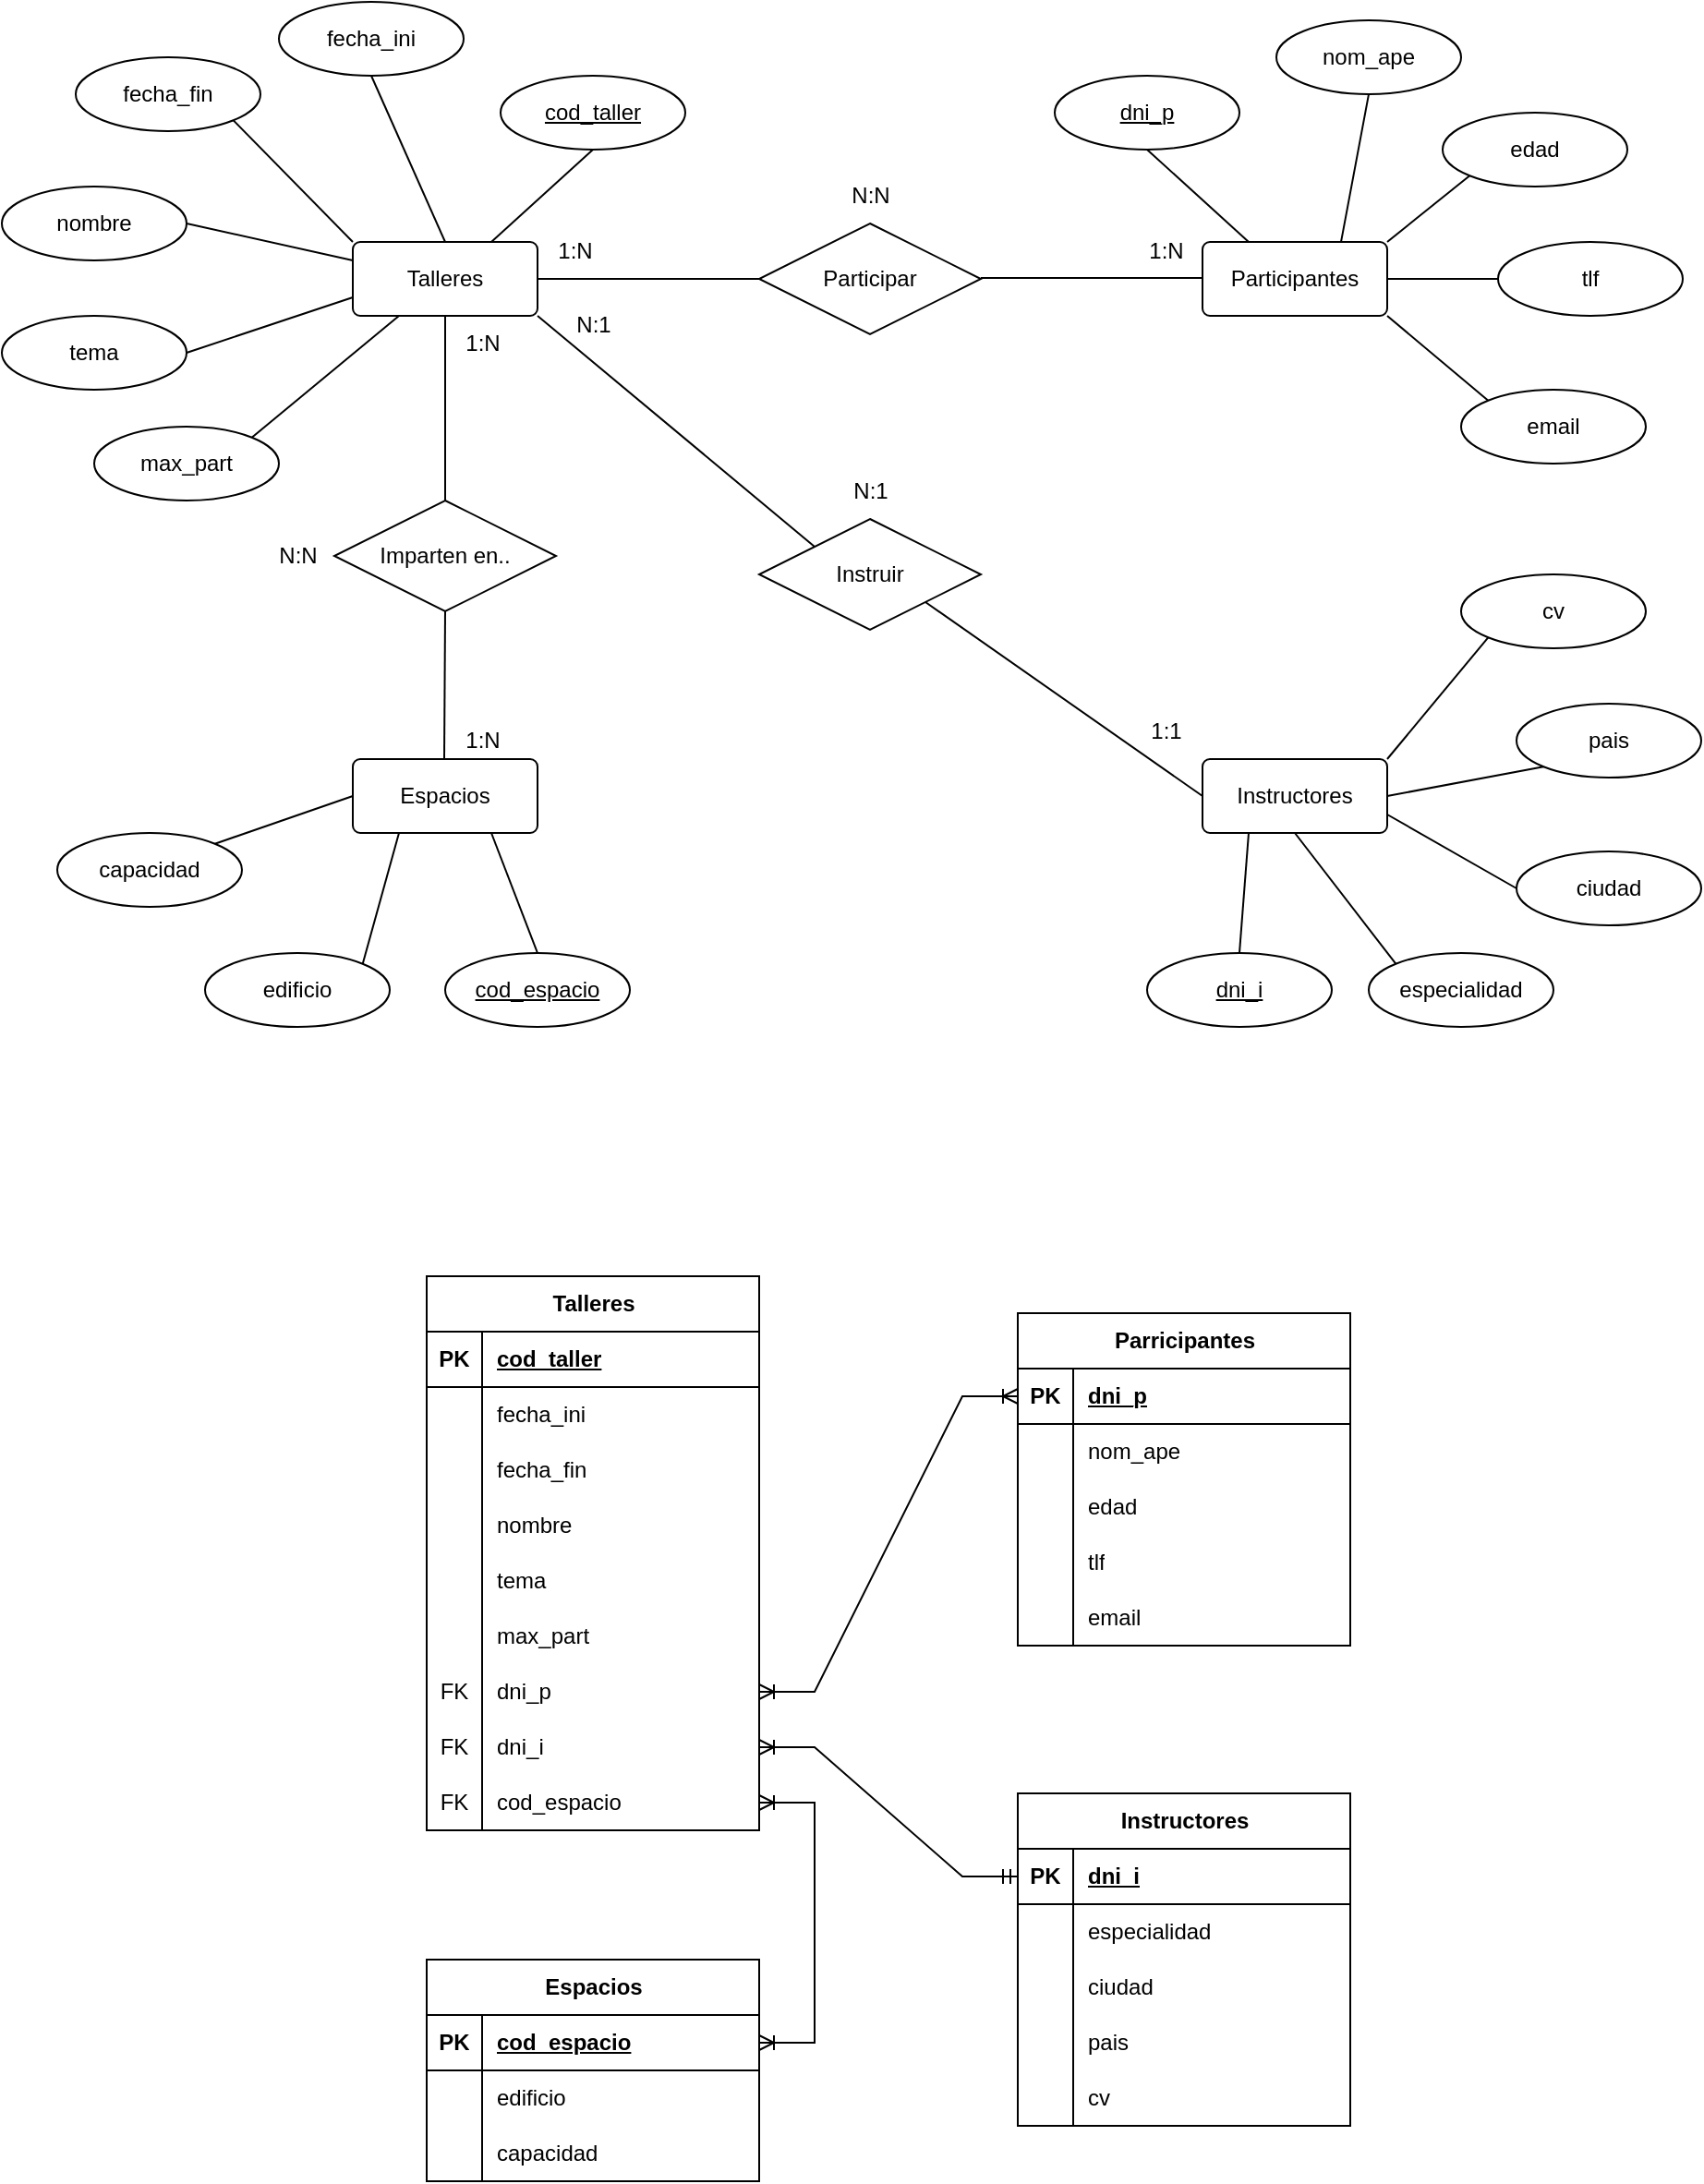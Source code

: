 <mxfile version="24.0.7" type="github">
  <diagram name="Página-1" id="fMd19Do2FWx-BMi6_N6Y">
    <mxGraphModel dx="2007" dy="745" grid="1" gridSize="10" guides="1" tooltips="1" connect="1" arrows="1" fold="1" page="1" pageScale="1" pageWidth="827" pageHeight="1169" math="0" shadow="0">
      <root>
        <mxCell id="0" />
        <mxCell id="1" parent="0" />
        <mxCell id="sIWbyuyJRMNvYDNGpS1E-1" value="Talleres" style="rounded=1;arcSize=10;whiteSpace=wrap;html=1;align=center;" vertex="1" parent="1">
          <mxGeometry x="120" y="160" width="100" height="40" as="geometry" />
        </mxCell>
        <mxCell id="sIWbyuyJRMNvYDNGpS1E-2" value="Participantes" style="rounded=1;arcSize=10;whiteSpace=wrap;html=1;align=center;" vertex="1" parent="1">
          <mxGeometry x="580" y="160" width="100" height="40" as="geometry" />
        </mxCell>
        <mxCell id="sIWbyuyJRMNvYDNGpS1E-3" value="Espacios" style="rounded=1;arcSize=10;whiteSpace=wrap;html=1;align=center;" vertex="1" parent="1">
          <mxGeometry x="120" y="440" width="100" height="40" as="geometry" />
        </mxCell>
        <mxCell id="sIWbyuyJRMNvYDNGpS1E-4" value="Instructores" style="rounded=1;arcSize=10;whiteSpace=wrap;html=1;align=center;" vertex="1" parent="1">
          <mxGeometry x="580" y="440" width="100" height="40" as="geometry" />
        </mxCell>
        <mxCell id="sIWbyuyJRMNvYDNGpS1E-5" value="Participar" style="shape=rhombus;perimeter=rhombusPerimeter;whiteSpace=wrap;html=1;align=center;" vertex="1" parent="1">
          <mxGeometry x="340" y="150" width="120" height="60" as="geometry" />
        </mxCell>
        <mxCell id="sIWbyuyJRMNvYDNGpS1E-6" value="cod_taller" style="ellipse;whiteSpace=wrap;html=1;align=center;fontStyle=4;" vertex="1" parent="1">
          <mxGeometry x="200" y="70" width="100" height="40" as="geometry" />
        </mxCell>
        <mxCell id="sIWbyuyJRMNvYDNGpS1E-7" value="fecha_ini" style="ellipse;whiteSpace=wrap;html=1;align=center;" vertex="1" parent="1">
          <mxGeometry x="80" y="30" width="100" height="40" as="geometry" />
        </mxCell>
        <mxCell id="sIWbyuyJRMNvYDNGpS1E-8" value="fecha_fin" style="ellipse;whiteSpace=wrap;html=1;align=center;" vertex="1" parent="1">
          <mxGeometry x="-30" y="60" width="100" height="40" as="geometry" />
        </mxCell>
        <mxCell id="sIWbyuyJRMNvYDNGpS1E-9" value="nombre" style="ellipse;whiteSpace=wrap;html=1;align=center;" vertex="1" parent="1">
          <mxGeometry x="-70" y="130" width="100" height="40" as="geometry" />
        </mxCell>
        <mxCell id="sIWbyuyJRMNvYDNGpS1E-10" value="tema" style="ellipse;whiteSpace=wrap;html=1;align=center;" vertex="1" parent="1">
          <mxGeometry x="-70" y="200" width="100" height="40" as="geometry" />
        </mxCell>
        <mxCell id="sIWbyuyJRMNvYDNGpS1E-11" value="max_part" style="ellipse;whiteSpace=wrap;html=1;align=center;" vertex="1" parent="1">
          <mxGeometry x="-20" y="260" width="100" height="40" as="geometry" />
        </mxCell>
        <mxCell id="sIWbyuyJRMNvYDNGpS1E-13" value="" style="endArrow=none;html=1;rounded=0;exitX=0.75;exitY=0;exitDx=0;exitDy=0;entryX=0.5;entryY=1;entryDx=0;entryDy=0;" edge="1" parent="1" source="sIWbyuyJRMNvYDNGpS1E-1" target="sIWbyuyJRMNvYDNGpS1E-6">
          <mxGeometry width="50" height="50" relative="1" as="geometry">
            <mxPoint x="250" y="180" as="sourcePoint" />
            <mxPoint x="300" y="130" as="targetPoint" />
          </mxGeometry>
        </mxCell>
        <mxCell id="sIWbyuyJRMNvYDNGpS1E-15" value="" style="endArrow=none;html=1;rounded=0;exitX=0.5;exitY=0;exitDx=0;exitDy=0;entryX=0.5;entryY=1;entryDx=0;entryDy=0;" edge="1" parent="1" source="sIWbyuyJRMNvYDNGpS1E-1" target="sIWbyuyJRMNvYDNGpS1E-7">
          <mxGeometry width="50" height="50" relative="1" as="geometry">
            <mxPoint x="150" y="140" as="sourcePoint" />
            <mxPoint x="180" y="90" as="targetPoint" />
          </mxGeometry>
        </mxCell>
        <mxCell id="sIWbyuyJRMNvYDNGpS1E-16" value="" style="endArrow=none;html=1;rounded=0;exitX=0;exitY=0;exitDx=0;exitDy=0;entryX=1;entryY=1;entryDx=0;entryDy=0;" edge="1" parent="1" source="sIWbyuyJRMNvYDNGpS1E-1" target="sIWbyuyJRMNvYDNGpS1E-8">
          <mxGeometry width="50" height="50" relative="1" as="geometry">
            <mxPoint x="90" y="190" as="sourcePoint" />
            <mxPoint x="50" y="100" as="targetPoint" />
          </mxGeometry>
        </mxCell>
        <mxCell id="sIWbyuyJRMNvYDNGpS1E-17" value="" style="endArrow=none;html=1;rounded=0;exitX=0;exitY=0.25;exitDx=0;exitDy=0;entryX=1;entryY=0.5;entryDx=0;entryDy=0;" edge="1" parent="1" source="sIWbyuyJRMNvYDNGpS1E-1" target="sIWbyuyJRMNvYDNGpS1E-9">
          <mxGeometry width="50" height="50" relative="1" as="geometry">
            <mxPoint x="105" y="183" as="sourcePoint" />
            <mxPoint x="40" y="117" as="targetPoint" />
          </mxGeometry>
        </mxCell>
        <mxCell id="sIWbyuyJRMNvYDNGpS1E-18" value="" style="endArrow=none;html=1;rounded=0;exitX=0;exitY=0.75;exitDx=0;exitDy=0;entryX=1;entryY=0.5;entryDx=0;entryDy=0;" edge="1" parent="1" source="sIWbyuyJRMNvYDNGpS1E-1" target="sIWbyuyJRMNvYDNGpS1E-10">
          <mxGeometry width="50" height="50" relative="1" as="geometry">
            <mxPoint x="130" y="180" as="sourcePoint" />
            <mxPoint x="40" y="160" as="targetPoint" />
          </mxGeometry>
        </mxCell>
        <mxCell id="sIWbyuyJRMNvYDNGpS1E-19" value="" style="endArrow=none;html=1;rounded=0;exitX=0.25;exitY=1;exitDx=0;exitDy=0;entryX=1;entryY=0;entryDx=0;entryDy=0;" edge="1" parent="1" source="sIWbyuyJRMNvYDNGpS1E-1" target="sIWbyuyJRMNvYDNGpS1E-11">
          <mxGeometry width="50" height="50" relative="1" as="geometry">
            <mxPoint x="130" y="200" as="sourcePoint" />
            <mxPoint x="40" y="230" as="targetPoint" />
          </mxGeometry>
        </mxCell>
        <mxCell id="sIWbyuyJRMNvYDNGpS1E-28" value="cod_espacio" style="ellipse;whiteSpace=wrap;html=1;align=center;fontStyle=4;" vertex="1" parent="1">
          <mxGeometry x="170" y="545" width="100" height="40" as="geometry" />
        </mxCell>
        <mxCell id="sIWbyuyJRMNvYDNGpS1E-29" value="capacidad" style="ellipse;whiteSpace=wrap;html=1;align=center;" vertex="1" parent="1">
          <mxGeometry x="-40" y="480" width="100" height="40" as="geometry" />
        </mxCell>
        <mxCell id="sIWbyuyJRMNvYDNGpS1E-31" value="" style="endArrow=none;html=1;rounded=0;exitX=0.75;exitY=1;exitDx=0;exitDy=0;entryX=0.5;entryY=0;entryDx=0;entryDy=0;" edge="1" target="sIWbyuyJRMNvYDNGpS1E-28" parent="1" source="sIWbyuyJRMNvYDNGpS1E-3">
          <mxGeometry width="50" height="50" relative="1" as="geometry">
            <mxPoint x="-15" y="510" as="sourcePoint" />
            <mxPoint x="90" y="480" as="targetPoint" />
          </mxGeometry>
        </mxCell>
        <mxCell id="sIWbyuyJRMNvYDNGpS1E-32" value="" style="endArrow=none;html=1;rounded=0;exitX=0.25;exitY=1;exitDx=0;exitDy=0;entryX=1;entryY=0;entryDx=0;entryDy=0;" edge="1" target="sIWbyuyJRMNvYDNGpS1E-39" parent="1" source="sIWbyuyJRMNvYDNGpS1E-3">
          <mxGeometry width="50" height="50" relative="1" as="geometry">
            <mxPoint x="-40" y="510" as="sourcePoint" />
            <mxPoint x="-30" y="440" as="targetPoint" />
          </mxGeometry>
        </mxCell>
        <mxCell id="sIWbyuyJRMNvYDNGpS1E-33" value="" style="endArrow=none;html=1;rounded=0;exitX=0;exitY=0.5;exitDx=0;exitDy=0;entryX=1;entryY=0;entryDx=0;entryDy=0;" edge="1" target="sIWbyuyJRMNvYDNGpS1E-29" parent="1" source="sIWbyuyJRMNvYDNGpS1E-3">
          <mxGeometry width="50" height="50" relative="1" as="geometry">
            <mxPoint x="-90" y="510" as="sourcePoint" />
            <mxPoint x="-160" y="450" as="targetPoint" />
          </mxGeometry>
        </mxCell>
        <mxCell id="sIWbyuyJRMNvYDNGpS1E-39" value="edificio" style="ellipse;whiteSpace=wrap;html=1;align=center;" vertex="1" parent="1">
          <mxGeometry x="40" y="545" width="100" height="40" as="geometry" />
        </mxCell>
        <mxCell id="sIWbyuyJRMNvYDNGpS1E-40" value="dni_i" style="ellipse;whiteSpace=wrap;html=1;align=center;fontStyle=4;" vertex="1" parent="1">
          <mxGeometry x="550" y="545" width="100" height="40" as="geometry" />
        </mxCell>
        <mxCell id="sIWbyuyJRMNvYDNGpS1E-41" value="ciudad" style="ellipse;whiteSpace=wrap;html=1;align=center;" vertex="1" parent="1">
          <mxGeometry x="750" y="490" width="100" height="40" as="geometry" />
        </mxCell>
        <mxCell id="sIWbyuyJRMNvYDNGpS1E-42" value="pais" style="ellipse;whiteSpace=wrap;html=1;align=center;" vertex="1" parent="1">
          <mxGeometry x="750" y="410" width="100" height="40" as="geometry" />
        </mxCell>
        <mxCell id="sIWbyuyJRMNvYDNGpS1E-43" value="" style="endArrow=none;html=1;rounded=0;exitX=0.25;exitY=1;exitDx=0;exitDy=0;entryX=0.5;entryY=0;entryDx=0;entryDy=0;" edge="1" target="sIWbyuyJRMNvYDNGpS1E-40" parent="1" source="sIWbyuyJRMNvYDNGpS1E-4">
          <mxGeometry width="50" height="50" relative="1" as="geometry">
            <mxPoint x="845" y="625" as="sourcePoint" />
            <mxPoint x="950" y="595" as="targetPoint" />
          </mxGeometry>
        </mxCell>
        <mxCell id="sIWbyuyJRMNvYDNGpS1E-44" value="" style="endArrow=none;html=1;rounded=0;exitX=0.5;exitY=1;exitDx=0;exitDy=0;entryX=0;entryY=0;entryDx=0;entryDy=0;" edge="1" target="sIWbyuyJRMNvYDNGpS1E-51" parent="1" source="sIWbyuyJRMNvYDNGpS1E-4">
          <mxGeometry width="50" height="50" relative="1" as="geometry">
            <mxPoint x="515" y="810" as="sourcePoint" />
            <mxPoint x="525" y="740" as="targetPoint" />
          </mxGeometry>
        </mxCell>
        <mxCell id="sIWbyuyJRMNvYDNGpS1E-45" value="" style="endArrow=none;html=1;rounded=0;exitX=1;exitY=0.75;exitDx=0;exitDy=0;entryX=0;entryY=0.5;entryDx=0;entryDy=0;" edge="1" target="sIWbyuyJRMNvYDNGpS1E-41" parent="1" source="sIWbyuyJRMNvYDNGpS1E-4">
          <mxGeometry width="50" height="50" relative="1" as="geometry">
            <mxPoint x="465" y="810" as="sourcePoint" />
            <mxPoint x="395" y="750" as="targetPoint" />
          </mxGeometry>
        </mxCell>
        <mxCell id="sIWbyuyJRMNvYDNGpS1E-46" value="" style="endArrow=none;html=1;rounded=0;exitX=1;exitY=0.5;exitDx=0;exitDy=0;entryX=0;entryY=1;entryDx=0;entryDy=0;" edge="1" target="sIWbyuyJRMNvYDNGpS1E-42" parent="1" source="sIWbyuyJRMNvYDNGpS1E-4">
          <mxGeometry width="50" height="50" relative="1" as="geometry">
            <mxPoint x="465" y="820" as="sourcePoint" />
            <mxPoint x="385" y="767" as="targetPoint" />
          </mxGeometry>
        </mxCell>
        <mxCell id="sIWbyuyJRMNvYDNGpS1E-47" value="cv" style="ellipse;whiteSpace=wrap;html=1;align=center;" vertex="1" parent="1">
          <mxGeometry x="720" y="340" width="100" height="40" as="geometry" />
        </mxCell>
        <mxCell id="sIWbyuyJRMNvYDNGpS1E-49" value="" style="endArrow=none;html=1;rounded=0;exitX=1;exitY=0;exitDx=0;exitDy=0;entryX=0;entryY=1;entryDx=0;entryDy=0;" edge="1" target="sIWbyuyJRMNvYDNGpS1E-47" parent="1" source="sIWbyuyJRMNvYDNGpS1E-4">
          <mxGeometry width="50" height="50" relative="1" as="geometry">
            <mxPoint x="465" y="840" as="sourcePoint" />
            <mxPoint x="385" y="810" as="targetPoint" />
          </mxGeometry>
        </mxCell>
        <mxCell id="sIWbyuyJRMNvYDNGpS1E-51" value="especialidad" style="ellipse;whiteSpace=wrap;html=1;align=center;" vertex="1" parent="1">
          <mxGeometry x="670" y="545" width="100" height="40" as="geometry" />
        </mxCell>
        <mxCell id="sIWbyuyJRMNvYDNGpS1E-52" value="dni_p" style="ellipse;whiteSpace=wrap;html=1;align=center;fontStyle=4;" vertex="1" parent="1">
          <mxGeometry x="500" y="70" width="100" height="40" as="geometry" />
        </mxCell>
        <mxCell id="sIWbyuyJRMNvYDNGpS1E-53" value="edad" style="ellipse;whiteSpace=wrap;html=1;align=center;" vertex="1" parent="1">
          <mxGeometry x="710" y="90" width="100" height="40" as="geometry" />
        </mxCell>
        <mxCell id="sIWbyuyJRMNvYDNGpS1E-54" value="tlf" style="ellipse;whiteSpace=wrap;html=1;align=center;" vertex="1" parent="1">
          <mxGeometry x="740" y="160" width="100" height="40" as="geometry" />
        </mxCell>
        <mxCell id="sIWbyuyJRMNvYDNGpS1E-55" value="" style="endArrow=none;html=1;rounded=0;exitX=0.25;exitY=0;exitDx=0;exitDy=0;entryX=0.5;entryY=1;entryDx=0;entryDy=0;" edge="1" target="sIWbyuyJRMNvYDNGpS1E-52" parent="1" source="sIWbyuyJRMNvYDNGpS1E-2">
          <mxGeometry width="50" height="50" relative="1" as="geometry">
            <mxPoint x="955" y="145" as="sourcePoint" />
            <mxPoint x="1060" y="115" as="targetPoint" />
          </mxGeometry>
        </mxCell>
        <mxCell id="sIWbyuyJRMNvYDNGpS1E-56" value="" style="endArrow=none;html=1;rounded=0;exitX=0.75;exitY=0;exitDx=0;exitDy=0;entryX=0.5;entryY=1;entryDx=0;entryDy=0;" edge="1" target="sIWbyuyJRMNvYDNGpS1E-63" parent="1" source="sIWbyuyJRMNvYDNGpS1E-2">
          <mxGeometry width="50" height="50" relative="1" as="geometry">
            <mxPoint x="930" y="145" as="sourcePoint" />
            <mxPoint x="940" y="75" as="targetPoint" />
          </mxGeometry>
        </mxCell>
        <mxCell id="sIWbyuyJRMNvYDNGpS1E-57" value="" style="endArrow=none;html=1;rounded=0;exitX=1;exitY=0;exitDx=0;exitDy=0;entryX=0;entryY=1;entryDx=0;entryDy=0;" edge="1" target="sIWbyuyJRMNvYDNGpS1E-53" parent="1" source="sIWbyuyJRMNvYDNGpS1E-2">
          <mxGeometry width="50" height="50" relative="1" as="geometry">
            <mxPoint x="880" y="145" as="sourcePoint" />
            <mxPoint x="810" y="85" as="targetPoint" />
          </mxGeometry>
        </mxCell>
        <mxCell id="sIWbyuyJRMNvYDNGpS1E-58" value="" style="endArrow=none;html=1;rounded=0;exitX=0;exitY=0.5;exitDx=0;exitDy=0;entryX=1;entryY=0.5;entryDx=0;entryDy=0;" edge="1" target="sIWbyuyJRMNvYDNGpS1E-2" parent="1" source="sIWbyuyJRMNvYDNGpS1E-54">
          <mxGeometry width="50" height="50" relative="1" as="geometry">
            <mxPoint x="880" y="155" as="sourcePoint" />
            <mxPoint x="800" y="102" as="targetPoint" />
          </mxGeometry>
        </mxCell>
        <mxCell id="sIWbyuyJRMNvYDNGpS1E-59" value="email" style="ellipse;whiteSpace=wrap;html=1;align=center;" vertex="1" parent="1">
          <mxGeometry x="720" y="240" width="100" height="40" as="geometry" />
        </mxCell>
        <mxCell id="sIWbyuyJRMNvYDNGpS1E-61" value="" style="endArrow=none;html=1;rounded=0;exitX=1;exitY=1;exitDx=0;exitDy=0;entryX=0;entryY=0;entryDx=0;entryDy=0;" edge="1" target="sIWbyuyJRMNvYDNGpS1E-59" parent="1" source="sIWbyuyJRMNvYDNGpS1E-2">
          <mxGeometry width="50" height="50" relative="1" as="geometry">
            <mxPoint x="880" y="175" as="sourcePoint" />
            <mxPoint x="800" y="145" as="targetPoint" />
          </mxGeometry>
        </mxCell>
        <mxCell id="sIWbyuyJRMNvYDNGpS1E-63" value="nom_ape" style="ellipse;whiteSpace=wrap;html=1;align=center;" vertex="1" parent="1">
          <mxGeometry x="620" y="40" width="100" height="40" as="geometry" />
        </mxCell>
        <mxCell id="sIWbyuyJRMNvYDNGpS1E-64" value="Instruir" style="shape=rhombus;perimeter=rhombusPerimeter;whiteSpace=wrap;html=1;align=center;" vertex="1" parent="1">
          <mxGeometry x="340" y="310" width="120" height="60" as="geometry" />
        </mxCell>
        <mxCell id="sIWbyuyJRMNvYDNGpS1E-65" value="Imparten en.." style="shape=rhombus;perimeter=rhombusPerimeter;whiteSpace=wrap;html=1;align=center;" vertex="1" parent="1">
          <mxGeometry x="110" y="300" width="120" height="60" as="geometry" />
        </mxCell>
        <mxCell id="sIWbyuyJRMNvYDNGpS1E-66" value="N:N" style="text;html=1;align=center;verticalAlign=middle;resizable=0;points=[];autosize=1;strokeColor=none;fillColor=none;" vertex="1" parent="1">
          <mxGeometry x="70" y="315" width="40" height="30" as="geometry" />
        </mxCell>
        <mxCell id="sIWbyuyJRMNvYDNGpS1E-67" value="N:N" style="text;html=1;align=center;verticalAlign=middle;resizable=0;points=[];autosize=1;strokeColor=none;fillColor=none;" vertex="1" parent="1">
          <mxGeometry x="380" y="120" width="40" height="30" as="geometry" />
        </mxCell>
        <mxCell id="sIWbyuyJRMNvYDNGpS1E-69" value="N:1" style="text;html=1;align=center;verticalAlign=middle;resizable=0;points=[];autosize=1;strokeColor=none;fillColor=none;" vertex="1" parent="1">
          <mxGeometry x="380" y="280" width="40" height="30" as="geometry" />
        </mxCell>
        <mxCell id="sIWbyuyJRMNvYDNGpS1E-70" value="" style="endArrow=none;html=1;rounded=0;exitX=1;exitY=0.5;exitDx=0;exitDy=0;entryX=0;entryY=0.5;entryDx=0;entryDy=0;" edge="1" parent="1" source="sIWbyuyJRMNvYDNGpS1E-1" target="sIWbyuyJRMNvYDNGpS1E-5">
          <mxGeometry width="50" height="50" relative="1" as="geometry">
            <mxPoint x="205" y="170" as="sourcePoint" />
            <mxPoint x="260" y="120" as="targetPoint" />
          </mxGeometry>
        </mxCell>
        <mxCell id="sIWbyuyJRMNvYDNGpS1E-71" value="" style="endArrow=none;html=1;rounded=0;exitX=1;exitY=0.5;exitDx=0;exitDy=0;entryX=0;entryY=0.5;entryDx=0;entryDy=0;" edge="1" parent="1">
          <mxGeometry width="50" height="50" relative="1" as="geometry">
            <mxPoint x="460" y="179.5" as="sourcePoint" />
            <mxPoint x="580" y="179.5" as="targetPoint" />
          </mxGeometry>
        </mxCell>
        <mxCell id="sIWbyuyJRMNvYDNGpS1E-72" value="" style="endArrow=none;html=1;rounded=0;exitX=1;exitY=1;exitDx=0;exitDy=0;entryX=0;entryY=0;entryDx=0;entryDy=0;" edge="1" parent="1" source="sIWbyuyJRMNvYDNGpS1E-1" target="sIWbyuyJRMNvYDNGpS1E-64">
          <mxGeometry width="50" height="50" relative="1" as="geometry">
            <mxPoint x="470" y="189.5" as="sourcePoint" />
            <mxPoint x="590" y="189.5" as="targetPoint" />
          </mxGeometry>
        </mxCell>
        <mxCell id="sIWbyuyJRMNvYDNGpS1E-73" value="" style="endArrow=none;html=1;rounded=0;exitX=1;exitY=1;exitDx=0;exitDy=0;entryX=0;entryY=0.5;entryDx=0;entryDy=0;" edge="1" parent="1" source="sIWbyuyJRMNvYDNGpS1E-64" target="sIWbyuyJRMNvYDNGpS1E-4">
          <mxGeometry width="50" height="50" relative="1" as="geometry">
            <mxPoint x="410" y="390" as="sourcePoint" />
            <mxPoint x="560" y="515" as="targetPoint" />
          </mxGeometry>
        </mxCell>
        <mxCell id="sIWbyuyJRMNvYDNGpS1E-74" value="" style="endArrow=none;html=1;rounded=0;exitX=0.5;exitY=1;exitDx=0;exitDy=0;entryX=0.5;entryY=0;entryDx=0;entryDy=0;" edge="1" parent="1" source="sIWbyuyJRMNvYDNGpS1E-1" target="sIWbyuyJRMNvYDNGpS1E-65">
          <mxGeometry width="50" height="50" relative="1" as="geometry">
            <mxPoint x="250" y="385" as="sourcePoint" />
            <mxPoint x="400" y="490" as="targetPoint" />
          </mxGeometry>
        </mxCell>
        <mxCell id="sIWbyuyJRMNvYDNGpS1E-75" value="" style="endArrow=none;html=1;rounded=0;entryX=0.5;entryY=0;entryDx=0;entryDy=0;exitX=0.5;exitY=1;exitDx=0;exitDy=0;" edge="1" parent="1" source="sIWbyuyJRMNvYDNGpS1E-65">
          <mxGeometry width="50" height="50" relative="1" as="geometry">
            <mxPoint x="170" y="370" as="sourcePoint" />
            <mxPoint x="169.5" y="440" as="targetPoint" />
          </mxGeometry>
        </mxCell>
        <mxCell id="sIWbyuyJRMNvYDNGpS1E-76" value="1:N" style="text;html=1;align=center;verticalAlign=middle;resizable=0;points=[];autosize=1;strokeColor=none;fillColor=none;" vertex="1" parent="1">
          <mxGeometry x="220" y="150" width="40" height="30" as="geometry" />
        </mxCell>
        <mxCell id="sIWbyuyJRMNvYDNGpS1E-77" value="1:N" style="text;html=1;align=center;verticalAlign=middle;resizable=0;points=[];autosize=1;strokeColor=none;fillColor=none;" vertex="1" parent="1">
          <mxGeometry x="540" y="150" width="40" height="30" as="geometry" />
        </mxCell>
        <mxCell id="sIWbyuyJRMNvYDNGpS1E-80" value="1:1" style="text;html=1;align=center;verticalAlign=middle;resizable=0;points=[];autosize=1;strokeColor=none;fillColor=none;" vertex="1" parent="1">
          <mxGeometry x="540" y="410" width="40" height="30" as="geometry" />
        </mxCell>
        <mxCell id="sIWbyuyJRMNvYDNGpS1E-81" value="1:N" style="text;html=1;align=center;verticalAlign=middle;resizable=0;points=[];autosize=1;strokeColor=none;fillColor=none;" vertex="1" parent="1">
          <mxGeometry x="170" y="415" width="40" height="30" as="geometry" />
        </mxCell>
        <mxCell id="sIWbyuyJRMNvYDNGpS1E-82" value="1:N" style="text;html=1;align=center;verticalAlign=middle;resizable=0;points=[];autosize=1;strokeColor=none;fillColor=none;" vertex="1" parent="1">
          <mxGeometry x="170" y="200" width="40" height="30" as="geometry" />
        </mxCell>
        <mxCell id="sIWbyuyJRMNvYDNGpS1E-83" value="N:1" style="text;html=1;align=center;verticalAlign=middle;resizable=0;points=[];autosize=1;strokeColor=none;fillColor=none;" vertex="1" parent="1">
          <mxGeometry x="230" y="190" width="40" height="30" as="geometry" />
        </mxCell>
        <mxCell id="sIWbyuyJRMNvYDNGpS1E-84" value="Talleres" style="shape=table;startSize=30;container=1;collapsible=1;childLayout=tableLayout;fixedRows=1;rowLines=0;fontStyle=1;align=center;resizeLast=1;html=1;" vertex="1" parent="1">
          <mxGeometry x="160" y="720" width="180" height="300" as="geometry" />
        </mxCell>
        <mxCell id="sIWbyuyJRMNvYDNGpS1E-85" value="" style="shape=tableRow;horizontal=0;startSize=0;swimlaneHead=0;swimlaneBody=0;fillColor=none;collapsible=0;dropTarget=0;points=[[0,0.5],[1,0.5]];portConstraint=eastwest;top=0;left=0;right=0;bottom=1;" vertex="1" parent="sIWbyuyJRMNvYDNGpS1E-84">
          <mxGeometry y="30" width="180" height="30" as="geometry" />
        </mxCell>
        <mxCell id="sIWbyuyJRMNvYDNGpS1E-86" value="PK" style="shape=partialRectangle;connectable=0;fillColor=none;top=0;left=0;bottom=0;right=0;fontStyle=1;overflow=hidden;whiteSpace=wrap;html=1;" vertex="1" parent="sIWbyuyJRMNvYDNGpS1E-85">
          <mxGeometry width="30" height="30" as="geometry">
            <mxRectangle width="30" height="30" as="alternateBounds" />
          </mxGeometry>
        </mxCell>
        <mxCell id="sIWbyuyJRMNvYDNGpS1E-87" value="cod_taller" style="shape=partialRectangle;connectable=0;fillColor=none;top=0;left=0;bottom=0;right=0;align=left;spacingLeft=6;fontStyle=5;overflow=hidden;whiteSpace=wrap;html=1;" vertex="1" parent="sIWbyuyJRMNvYDNGpS1E-85">
          <mxGeometry x="30" width="150" height="30" as="geometry">
            <mxRectangle width="150" height="30" as="alternateBounds" />
          </mxGeometry>
        </mxCell>
        <mxCell id="sIWbyuyJRMNvYDNGpS1E-88" value="" style="shape=tableRow;horizontal=0;startSize=0;swimlaneHead=0;swimlaneBody=0;fillColor=none;collapsible=0;dropTarget=0;points=[[0,0.5],[1,0.5]];portConstraint=eastwest;top=0;left=0;right=0;bottom=0;" vertex="1" parent="sIWbyuyJRMNvYDNGpS1E-84">
          <mxGeometry y="60" width="180" height="30" as="geometry" />
        </mxCell>
        <mxCell id="sIWbyuyJRMNvYDNGpS1E-89" value="" style="shape=partialRectangle;connectable=0;fillColor=none;top=0;left=0;bottom=0;right=0;editable=1;overflow=hidden;whiteSpace=wrap;html=1;" vertex="1" parent="sIWbyuyJRMNvYDNGpS1E-88">
          <mxGeometry width="30" height="30" as="geometry">
            <mxRectangle width="30" height="30" as="alternateBounds" />
          </mxGeometry>
        </mxCell>
        <mxCell id="sIWbyuyJRMNvYDNGpS1E-90" value="fecha_ini" style="shape=partialRectangle;connectable=0;fillColor=none;top=0;left=0;bottom=0;right=0;align=left;spacingLeft=6;overflow=hidden;whiteSpace=wrap;html=1;" vertex="1" parent="sIWbyuyJRMNvYDNGpS1E-88">
          <mxGeometry x="30" width="150" height="30" as="geometry">
            <mxRectangle width="150" height="30" as="alternateBounds" />
          </mxGeometry>
        </mxCell>
        <mxCell id="sIWbyuyJRMNvYDNGpS1E-91" value="" style="shape=tableRow;horizontal=0;startSize=0;swimlaneHead=0;swimlaneBody=0;fillColor=none;collapsible=0;dropTarget=0;points=[[0,0.5],[1,0.5]];portConstraint=eastwest;top=0;left=0;right=0;bottom=0;" vertex="1" parent="sIWbyuyJRMNvYDNGpS1E-84">
          <mxGeometry y="90" width="180" height="30" as="geometry" />
        </mxCell>
        <mxCell id="sIWbyuyJRMNvYDNGpS1E-92" value="" style="shape=partialRectangle;connectable=0;fillColor=none;top=0;left=0;bottom=0;right=0;editable=1;overflow=hidden;whiteSpace=wrap;html=1;" vertex="1" parent="sIWbyuyJRMNvYDNGpS1E-91">
          <mxGeometry width="30" height="30" as="geometry">
            <mxRectangle width="30" height="30" as="alternateBounds" />
          </mxGeometry>
        </mxCell>
        <mxCell id="sIWbyuyJRMNvYDNGpS1E-93" value="fecha_fin" style="shape=partialRectangle;connectable=0;fillColor=none;top=0;left=0;bottom=0;right=0;align=left;spacingLeft=6;overflow=hidden;whiteSpace=wrap;html=1;" vertex="1" parent="sIWbyuyJRMNvYDNGpS1E-91">
          <mxGeometry x="30" width="150" height="30" as="geometry">
            <mxRectangle width="150" height="30" as="alternateBounds" />
          </mxGeometry>
        </mxCell>
        <mxCell id="sIWbyuyJRMNvYDNGpS1E-94" value="" style="shape=tableRow;horizontal=0;startSize=0;swimlaneHead=0;swimlaneBody=0;fillColor=none;collapsible=0;dropTarget=0;points=[[0,0.5],[1,0.5]];portConstraint=eastwest;top=0;left=0;right=0;bottom=0;" vertex="1" parent="sIWbyuyJRMNvYDNGpS1E-84">
          <mxGeometry y="120" width="180" height="30" as="geometry" />
        </mxCell>
        <mxCell id="sIWbyuyJRMNvYDNGpS1E-95" value="" style="shape=partialRectangle;connectable=0;fillColor=none;top=0;left=0;bottom=0;right=0;editable=1;overflow=hidden;whiteSpace=wrap;html=1;" vertex="1" parent="sIWbyuyJRMNvYDNGpS1E-94">
          <mxGeometry width="30" height="30" as="geometry">
            <mxRectangle width="30" height="30" as="alternateBounds" />
          </mxGeometry>
        </mxCell>
        <mxCell id="sIWbyuyJRMNvYDNGpS1E-96" value="nombre" style="shape=partialRectangle;connectable=0;fillColor=none;top=0;left=0;bottom=0;right=0;align=left;spacingLeft=6;overflow=hidden;whiteSpace=wrap;html=1;" vertex="1" parent="sIWbyuyJRMNvYDNGpS1E-94">
          <mxGeometry x="30" width="150" height="30" as="geometry">
            <mxRectangle width="150" height="30" as="alternateBounds" />
          </mxGeometry>
        </mxCell>
        <mxCell id="sIWbyuyJRMNvYDNGpS1E-142" value="" style="shape=tableRow;horizontal=0;startSize=0;swimlaneHead=0;swimlaneBody=0;fillColor=none;collapsible=0;dropTarget=0;points=[[0,0.5],[1,0.5]];portConstraint=eastwest;top=0;left=0;right=0;bottom=0;" vertex="1" parent="sIWbyuyJRMNvYDNGpS1E-84">
          <mxGeometry y="150" width="180" height="30" as="geometry" />
        </mxCell>
        <mxCell id="sIWbyuyJRMNvYDNGpS1E-143" value="" style="shape=partialRectangle;connectable=0;fillColor=none;top=0;left=0;bottom=0;right=0;editable=1;overflow=hidden;whiteSpace=wrap;html=1;" vertex="1" parent="sIWbyuyJRMNvYDNGpS1E-142">
          <mxGeometry width="30" height="30" as="geometry">
            <mxRectangle width="30" height="30" as="alternateBounds" />
          </mxGeometry>
        </mxCell>
        <mxCell id="sIWbyuyJRMNvYDNGpS1E-144" value="tema" style="shape=partialRectangle;connectable=0;fillColor=none;top=0;left=0;bottom=0;right=0;align=left;spacingLeft=6;overflow=hidden;whiteSpace=wrap;html=1;" vertex="1" parent="sIWbyuyJRMNvYDNGpS1E-142">
          <mxGeometry x="30" width="150" height="30" as="geometry">
            <mxRectangle width="150" height="30" as="alternateBounds" />
          </mxGeometry>
        </mxCell>
        <mxCell id="sIWbyuyJRMNvYDNGpS1E-145" value="" style="shape=tableRow;horizontal=0;startSize=0;swimlaneHead=0;swimlaneBody=0;fillColor=none;collapsible=0;dropTarget=0;points=[[0,0.5],[1,0.5]];portConstraint=eastwest;top=0;left=0;right=0;bottom=0;" vertex="1" parent="sIWbyuyJRMNvYDNGpS1E-84">
          <mxGeometry y="180" width="180" height="30" as="geometry" />
        </mxCell>
        <mxCell id="sIWbyuyJRMNvYDNGpS1E-146" value="" style="shape=partialRectangle;connectable=0;fillColor=none;top=0;left=0;bottom=0;right=0;editable=1;overflow=hidden;whiteSpace=wrap;html=1;" vertex="1" parent="sIWbyuyJRMNvYDNGpS1E-145">
          <mxGeometry width="30" height="30" as="geometry">
            <mxRectangle width="30" height="30" as="alternateBounds" />
          </mxGeometry>
        </mxCell>
        <mxCell id="sIWbyuyJRMNvYDNGpS1E-147" value="max_part" style="shape=partialRectangle;connectable=0;fillColor=none;top=0;left=0;bottom=0;right=0;align=left;spacingLeft=6;overflow=hidden;whiteSpace=wrap;html=1;" vertex="1" parent="sIWbyuyJRMNvYDNGpS1E-145">
          <mxGeometry x="30" width="150" height="30" as="geometry">
            <mxRectangle width="150" height="30" as="alternateBounds" />
          </mxGeometry>
        </mxCell>
        <mxCell id="sIWbyuyJRMNvYDNGpS1E-157" value="" style="shape=tableRow;horizontal=0;startSize=0;swimlaneHead=0;swimlaneBody=0;fillColor=none;collapsible=0;dropTarget=0;points=[[0,0.5],[1,0.5]];portConstraint=eastwest;top=0;left=0;right=0;bottom=0;" vertex="1" parent="sIWbyuyJRMNvYDNGpS1E-84">
          <mxGeometry y="210" width="180" height="30" as="geometry" />
        </mxCell>
        <mxCell id="sIWbyuyJRMNvYDNGpS1E-158" value="FK" style="shape=partialRectangle;connectable=0;fillColor=none;top=0;left=0;bottom=0;right=0;editable=1;overflow=hidden;whiteSpace=wrap;html=1;" vertex="1" parent="sIWbyuyJRMNvYDNGpS1E-157">
          <mxGeometry width="30" height="30" as="geometry">
            <mxRectangle width="30" height="30" as="alternateBounds" />
          </mxGeometry>
        </mxCell>
        <mxCell id="sIWbyuyJRMNvYDNGpS1E-159" value="dni_p" style="shape=partialRectangle;connectable=0;fillColor=none;top=0;left=0;bottom=0;right=0;align=left;spacingLeft=6;overflow=hidden;whiteSpace=wrap;html=1;" vertex="1" parent="sIWbyuyJRMNvYDNGpS1E-157">
          <mxGeometry x="30" width="150" height="30" as="geometry">
            <mxRectangle width="150" height="30" as="alternateBounds" />
          </mxGeometry>
        </mxCell>
        <mxCell id="sIWbyuyJRMNvYDNGpS1E-160" value="" style="shape=tableRow;horizontal=0;startSize=0;swimlaneHead=0;swimlaneBody=0;fillColor=none;collapsible=0;dropTarget=0;points=[[0,0.5],[1,0.5]];portConstraint=eastwest;top=0;left=0;right=0;bottom=0;" vertex="1" parent="sIWbyuyJRMNvYDNGpS1E-84">
          <mxGeometry y="240" width="180" height="30" as="geometry" />
        </mxCell>
        <mxCell id="sIWbyuyJRMNvYDNGpS1E-161" value="FK" style="shape=partialRectangle;connectable=0;fillColor=none;top=0;left=0;bottom=0;right=0;editable=1;overflow=hidden;whiteSpace=wrap;html=1;" vertex="1" parent="sIWbyuyJRMNvYDNGpS1E-160">
          <mxGeometry width="30" height="30" as="geometry">
            <mxRectangle width="30" height="30" as="alternateBounds" />
          </mxGeometry>
        </mxCell>
        <mxCell id="sIWbyuyJRMNvYDNGpS1E-162" value="dni_i" style="shape=partialRectangle;connectable=0;fillColor=none;top=0;left=0;bottom=0;right=0;align=left;spacingLeft=6;overflow=hidden;whiteSpace=wrap;html=1;" vertex="1" parent="sIWbyuyJRMNvYDNGpS1E-160">
          <mxGeometry x="30" width="150" height="30" as="geometry">
            <mxRectangle width="150" height="30" as="alternateBounds" />
          </mxGeometry>
        </mxCell>
        <mxCell id="sIWbyuyJRMNvYDNGpS1E-163" value="" style="shape=tableRow;horizontal=0;startSize=0;swimlaneHead=0;swimlaneBody=0;fillColor=none;collapsible=0;dropTarget=0;points=[[0,0.5],[1,0.5]];portConstraint=eastwest;top=0;left=0;right=0;bottom=0;" vertex="1" parent="sIWbyuyJRMNvYDNGpS1E-84">
          <mxGeometry y="270" width="180" height="30" as="geometry" />
        </mxCell>
        <mxCell id="sIWbyuyJRMNvYDNGpS1E-164" value="FK" style="shape=partialRectangle;connectable=0;fillColor=none;top=0;left=0;bottom=0;right=0;editable=1;overflow=hidden;whiteSpace=wrap;html=1;" vertex="1" parent="sIWbyuyJRMNvYDNGpS1E-163">
          <mxGeometry width="30" height="30" as="geometry">
            <mxRectangle width="30" height="30" as="alternateBounds" />
          </mxGeometry>
        </mxCell>
        <mxCell id="sIWbyuyJRMNvYDNGpS1E-165" value="cod_espacio" style="shape=partialRectangle;connectable=0;fillColor=none;top=0;left=0;bottom=0;right=0;align=left;spacingLeft=6;overflow=hidden;whiteSpace=wrap;html=1;" vertex="1" parent="sIWbyuyJRMNvYDNGpS1E-163">
          <mxGeometry x="30" width="150" height="30" as="geometry">
            <mxRectangle width="150" height="30" as="alternateBounds" />
          </mxGeometry>
        </mxCell>
        <mxCell id="sIWbyuyJRMNvYDNGpS1E-97" value="Parricipantes" style="shape=table;startSize=30;container=1;collapsible=1;childLayout=tableLayout;fixedRows=1;rowLines=0;fontStyle=1;align=center;resizeLast=1;html=1;" vertex="1" parent="1">
          <mxGeometry x="480" y="740" width="180" height="180" as="geometry" />
        </mxCell>
        <mxCell id="sIWbyuyJRMNvYDNGpS1E-98" value="" style="shape=tableRow;horizontal=0;startSize=0;swimlaneHead=0;swimlaneBody=0;fillColor=none;collapsible=0;dropTarget=0;points=[[0,0.5],[1,0.5]];portConstraint=eastwest;top=0;left=0;right=0;bottom=1;" vertex="1" parent="sIWbyuyJRMNvYDNGpS1E-97">
          <mxGeometry y="30" width="180" height="30" as="geometry" />
        </mxCell>
        <mxCell id="sIWbyuyJRMNvYDNGpS1E-99" value="PK" style="shape=partialRectangle;connectable=0;fillColor=none;top=0;left=0;bottom=0;right=0;fontStyle=1;overflow=hidden;whiteSpace=wrap;html=1;" vertex="1" parent="sIWbyuyJRMNvYDNGpS1E-98">
          <mxGeometry width="30" height="30" as="geometry">
            <mxRectangle width="30" height="30" as="alternateBounds" />
          </mxGeometry>
        </mxCell>
        <mxCell id="sIWbyuyJRMNvYDNGpS1E-100" value="dni_p" style="shape=partialRectangle;connectable=0;fillColor=none;top=0;left=0;bottom=0;right=0;align=left;spacingLeft=6;fontStyle=5;overflow=hidden;whiteSpace=wrap;html=1;" vertex="1" parent="sIWbyuyJRMNvYDNGpS1E-98">
          <mxGeometry x="30" width="150" height="30" as="geometry">
            <mxRectangle width="150" height="30" as="alternateBounds" />
          </mxGeometry>
        </mxCell>
        <mxCell id="sIWbyuyJRMNvYDNGpS1E-101" value="" style="shape=tableRow;horizontal=0;startSize=0;swimlaneHead=0;swimlaneBody=0;fillColor=none;collapsible=0;dropTarget=0;points=[[0,0.5],[1,0.5]];portConstraint=eastwest;top=0;left=0;right=0;bottom=0;" vertex="1" parent="sIWbyuyJRMNvYDNGpS1E-97">
          <mxGeometry y="60" width="180" height="30" as="geometry" />
        </mxCell>
        <mxCell id="sIWbyuyJRMNvYDNGpS1E-102" value="" style="shape=partialRectangle;connectable=0;fillColor=none;top=0;left=0;bottom=0;right=0;editable=1;overflow=hidden;whiteSpace=wrap;html=1;" vertex="1" parent="sIWbyuyJRMNvYDNGpS1E-101">
          <mxGeometry width="30" height="30" as="geometry">
            <mxRectangle width="30" height="30" as="alternateBounds" />
          </mxGeometry>
        </mxCell>
        <mxCell id="sIWbyuyJRMNvYDNGpS1E-103" value="nom_ape" style="shape=partialRectangle;connectable=0;fillColor=none;top=0;left=0;bottom=0;right=0;align=left;spacingLeft=6;overflow=hidden;whiteSpace=wrap;html=1;" vertex="1" parent="sIWbyuyJRMNvYDNGpS1E-101">
          <mxGeometry x="30" width="150" height="30" as="geometry">
            <mxRectangle width="150" height="30" as="alternateBounds" />
          </mxGeometry>
        </mxCell>
        <mxCell id="sIWbyuyJRMNvYDNGpS1E-104" value="" style="shape=tableRow;horizontal=0;startSize=0;swimlaneHead=0;swimlaneBody=0;fillColor=none;collapsible=0;dropTarget=0;points=[[0,0.5],[1,0.5]];portConstraint=eastwest;top=0;left=0;right=0;bottom=0;" vertex="1" parent="sIWbyuyJRMNvYDNGpS1E-97">
          <mxGeometry y="90" width="180" height="30" as="geometry" />
        </mxCell>
        <mxCell id="sIWbyuyJRMNvYDNGpS1E-105" value="" style="shape=partialRectangle;connectable=0;fillColor=none;top=0;left=0;bottom=0;right=0;editable=1;overflow=hidden;whiteSpace=wrap;html=1;" vertex="1" parent="sIWbyuyJRMNvYDNGpS1E-104">
          <mxGeometry width="30" height="30" as="geometry">
            <mxRectangle width="30" height="30" as="alternateBounds" />
          </mxGeometry>
        </mxCell>
        <mxCell id="sIWbyuyJRMNvYDNGpS1E-106" value="edad" style="shape=partialRectangle;connectable=0;fillColor=none;top=0;left=0;bottom=0;right=0;align=left;spacingLeft=6;overflow=hidden;whiteSpace=wrap;html=1;" vertex="1" parent="sIWbyuyJRMNvYDNGpS1E-104">
          <mxGeometry x="30" width="150" height="30" as="geometry">
            <mxRectangle width="150" height="30" as="alternateBounds" />
          </mxGeometry>
        </mxCell>
        <mxCell id="sIWbyuyJRMNvYDNGpS1E-107" value="" style="shape=tableRow;horizontal=0;startSize=0;swimlaneHead=0;swimlaneBody=0;fillColor=none;collapsible=0;dropTarget=0;points=[[0,0.5],[1,0.5]];portConstraint=eastwest;top=0;left=0;right=0;bottom=0;" vertex="1" parent="sIWbyuyJRMNvYDNGpS1E-97">
          <mxGeometry y="120" width="180" height="30" as="geometry" />
        </mxCell>
        <mxCell id="sIWbyuyJRMNvYDNGpS1E-108" value="" style="shape=partialRectangle;connectable=0;fillColor=none;top=0;left=0;bottom=0;right=0;editable=1;overflow=hidden;whiteSpace=wrap;html=1;" vertex="1" parent="sIWbyuyJRMNvYDNGpS1E-107">
          <mxGeometry width="30" height="30" as="geometry">
            <mxRectangle width="30" height="30" as="alternateBounds" />
          </mxGeometry>
        </mxCell>
        <mxCell id="sIWbyuyJRMNvYDNGpS1E-109" value="tlf" style="shape=partialRectangle;connectable=0;fillColor=none;top=0;left=0;bottom=0;right=0;align=left;spacingLeft=6;overflow=hidden;whiteSpace=wrap;html=1;" vertex="1" parent="sIWbyuyJRMNvYDNGpS1E-107">
          <mxGeometry x="30" width="150" height="30" as="geometry">
            <mxRectangle width="150" height="30" as="alternateBounds" />
          </mxGeometry>
        </mxCell>
        <mxCell id="sIWbyuyJRMNvYDNGpS1E-148" value="" style="shape=tableRow;horizontal=0;startSize=0;swimlaneHead=0;swimlaneBody=0;fillColor=none;collapsible=0;dropTarget=0;points=[[0,0.5],[1,0.5]];portConstraint=eastwest;top=0;left=0;right=0;bottom=0;" vertex="1" parent="sIWbyuyJRMNvYDNGpS1E-97">
          <mxGeometry y="150" width="180" height="30" as="geometry" />
        </mxCell>
        <mxCell id="sIWbyuyJRMNvYDNGpS1E-149" value="" style="shape=partialRectangle;connectable=0;fillColor=none;top=0;left=0;bottom=0;right=0;editable=1;overflow=hidden;whiteSpace=wrap;html=1;" vertex="1" parent="sIWbyuyJRMNvYDNGpS1E-148">
          <mxGeometry width="30" height="30" as="geometry">
            <mxRectangle width="30" height="30" as="alternateBounds" />
          </mxGeometry>
        </mxCell>
        <mxCell id="sIWbyuyJRMNvYDNGpS1E-150" value="email" style="shape=partialRectangle;connectable=0;fillColor=none;top=0;left=0;bottom=0;right=0;align=left;spacingLeft=6;overflow=hidden;whiteSpace=wrap;html=1;" vertex="1" parent="sIWbyuyJRMNvYDNGpS1E-148">
          <mxGeometry x="30" width="150" height="30" as="geometry">
            <mxRectangle width="150" height="30" as="alternateBounds" />
          </mxGeometry>
        </mxCell>
        <mxCell id="sIWbyuyJRMNvYDNGpS1E-110" value="Instructores" style="shape=table;startSize=30;container=1;collapsible=1;childLayout=tableLayout;fixedRows=1;rowLines=0;fontStyle=1;align=center;resizeLast=1;html=1;" vertex="1" parent="1">
          <mxGeometry x="480" y="1000" width="180" height="180" as="geometry" />
        </mxCell>
        <mxCell id="sIWbyuyJRMNvYDNGpS1E-111" value="" style="shape=tableRow;horizontal=0;startSize=0;swimlaneHead=0;swimlaneBody=0;fillColor=none;collapsible=0;dropTarget=0;points=[[0,0.5],[1,0.5]];portConstraint=eastwest;top=0;left=0;right=0;bottom=1;" vertex="1" parent="sIWbyuyJRMNvYDNGpS1E-110">
          <mxGeometry y="30" width="180" height="30" as="geometry" />
        </mxCell>
        <mxCell id="sIWbyuyJRMNvYDNGpS1E-112" value="PK" style="shape=partialRectangle;connectable=0;fillColor=none;top=0;left=0;bottom=0;right=0;fontStyle=1;overflow=hidden;whiteSpace=wrap;html=1;" vertex="1" parent="sIWbyuyJRMNvYDNGpS1E-111">
          <mxGeometry width="30" height="30" as="geometry">
            <mxRectangle width="30" height="30" as="alternateBounds" />
          </mxGeometry>
        </mxCell>
        <mxCell id="sIWbyuyJRMNvYDNGpS1E-113" value="dni_i" style="shape=partialRectangle;connectable=0;fillColor=none;top=0;left=0;bottom=0;right=0;align=left;spacingLeft=6;fontStyle=5;overflow=hidden;whiteSpace=wrap;html=1;" vertex="1" parent="sIWbyuyJRMNvYDNGpS1E-111">
          <mxGeometry x="30" width="150" height="30" as="geometry">
            <mxRectangle width="150" height="30" as="alternateBounds" />
          </mxGeometry>
        </mxCell>
        <mxCell id="sIWbyuyJRMNvYDNGpS1E-114" value="" style="shape=tableRow;horizontal=0;startSize=0;swimlaneHead=0;swimlaneBody=0;fillColor=none;collapsible=0;dropTarget=0;points=[[0,0.5],[1,0.5]];portConstraint=eastwest;top=0;left=0;right=0;bottom=0;" vertex="1" parent="sIWbyuyJRMNvYDNGpS1E-110">
          <mxGeometry y="60" width="180" height="30" as="geometry" />
        </mxCell>
        <mxCell id="sIWbyuyJRMNvYDNGpS1E-115" value="" style="shape=partialRectangle;connectable=0;fillColor=none;top=0;left=0;bottom=0;right=0;editable=1;overflow=hidden;whiteSpace=wrap;html=1;" vertex="1" parent="sIWbyuyJRMNvYDNGpS1E-114">
          <mxGeometry width="30" height="30" as="geometry">
            <mxRectangle width="30" height="30" as="alternateBounds" />
          </mxGeometry>
        </mxCell>
        <mxCell id="sIWbyuyJRMNvYDNGpS1E-116" value="especialidad" style="shape=partialRectangle;connectable=0;fillColor=none;top=0;left=0;bottom=0;right=0;align=left;spacingLeft=6;overflow=hidden;whiteSpace=wrap;html=1;" vertex="1" parent="sIWbyuyJRMNvYDNGpS1E-114">
          <mxGeometry x="30" width="150" height="30" as="geometry">
            <mxRectangle width="150" height="30" as="alternateBounds" />
          </mxGeometry>
        </mxCell>
        <mxCell id="sIWbyuyJRMNvYDNGpS1E-117" value="" style="shape=tableRow;horizontal=0;startSize=0;swimlaneHead=0;swimlaneBody=0;fillColor=none;collapsible=0;dropTarget=0;points=[[0,0.5],[1,0.5]];portConstraint=eastwest;top=0;left=0;right=0;bottom=0;" vertex="1" parent="sIWbyuyJRMNvYDNGpS1E-110">
          <mxGeometry y="90" width="180" height="30" as="geometry" />
        </mxCell>
        <mxCell id="sIWbyuyJRMNvYDNGpS1E-118" value="" style="shape=partialRectangle;connectable=0;fillColor=none;top=0;left=0;bottom=0;right=0;editable=1;overflow=hidden;whiteSpace=wrap;html=1;" vertex="1" parent="sIWbyuyJRMNvYDNGpS1E-117">
          <mxGeometry width="30" height="30" as="geometry">
            <mxRectangle width="30" height="30" as="alternateBounds" />
          </mxGeometry>
        </mxCell>
        <mxCell id="sIWbyuyJRMNvYDNGpS1E-119" value="ciudad" style="shape=partialRectangle;connectable=0;fillColor=none;top=0;left=0;bottom=0;right=0;align=left;spacingLeft=6;overflow=hidden;whiteSpace=wrap;html=1;" vertex="1" parent="sIWbyuyJRMNvYDNGpS1E-117">
          <mxGeometry x="30" width="150" height="30" as="geometry">
            <mxRectangle width="150" height="30" as="alternateBounds" />
          </mxGeometry>
        </mxCell>
        <mxCell id="sIWbyuyJRMNvYDNGpS1E-151" value="" style="shape=tableRow;horizontal=0;startSize=0;swimlaneHead=0;swimlaneBody=0;fillColor=none;collapsible=0;dropTarget=0;points=[[0,0.5],[1,0.5]];portConstraint=eastwest;top=0;left=0;right=0;bottom=0;" vertex="1" parent="sIWbyuyJRMNvYDNGpS1E-110">
          <mxGeometry y="120" width="180" height="30" as="geometry" />
        </mxCell>
        <mxCell id="sIWbyuyJRMNvYDNGpS1E-152" value="" style="shape=partialRectangle;connectable=0;fillColor=none;top=0;left=0;bottom=0;right=0;editable=1;overflow=hidden;whiteSpace=wrap;html=1;" vertex="1" parent="sIWbyuyJRMNvYDNGpS1E-151">
          <mxGeometry width="30" height="30" as="geometry">
            <mxRectangle width="30" height="30" as="alternateBounds" />
          </mxGeometry>
        </mxCell>
        <mxCell id="sIWbyuyJRMNvYDNGpS1E-153" value="pais" style="shape=partialRectangle;connectable=0;fillColor=none;top=0;left=0;bottom=0;right=0;align=left;spacingLeft=6;overflow=hidden;whiteSpace=wrap;html=1;" vertex="1" parent="sIWbyuyJRMNvYDNGpS1E-151">
          <mxGeometry x="30" width="150" height="30" as="geometry">
            <mxRectangle width="150" height="30" as="alternateBounds" />
          </mxGeometry>
        </mxCell>
        <mxCell id="sIWbyuyJRMNvYDNGpS1E-154" value="" style="shape=tableRow;horizontal=0;startSize=0;swimlaneHead=0;swimlaneBody=0;fillColor=none;collapsible=0;dropTarget=0;points=[[0,0.5],[1,0.5]];portConstraint=eastwest;top=0;left=0;right=0;bottom=0;" vertex="1" parent="sIWbyuyJRMNvYDNGpS1E-110">
          <mxGeometry y="150" width="180" height="30" as="geometry" />
        </mxCell>
        <mxCell id="sIWbyuyJRMNvYDNGpS1E-155" value="" style="shape=partialRectangle;connectable=0;fillColor=none;top=0;left=0;bottom=0;right=0;editable=1;overflow=hidden;whiteSpace=wrap;html=1;" vertex="1" parent="sIWbyuyJRMNvYDNGpS1E-154">
          <mxGeometry width="30" height="30" as="geometry">
            <mxRectangle width="30" height="30" as="alternateBounds" />
          </mxGeometry>
        </mxCell>
        <mxCell id="sIWbyuyJRMNvYDNGpS1E-156" value="cv" style="shape=partialRectangle;connectable=0;fillColor=none;top=0;left=0;bottom=0;right=0;align=left;spacingLeft=6;overflow=hidden;whiteSpace=wrap;html=1;" vertex="1" parent="sIWbyuyJRMNvYDNGpS1E-154">
          <mxGeometry x="30" width="150" height="30" as="geometry">
            <mxRectangle width="150" height="30" as="alternateBounds" />
          </mxGeometry>
        </mxCell>
        <mxCell id="sIWbyuyJRMNvYDNGpS1E-123" value="Espacios" style="shape=table;startSize=30;container=1;collapsible=1;childLayout=tableLayout;fixedRows=1;rowLines=0;fontStyle=1;align=center;resizeLast=1;html=1;" vertex="1" parent="1">
          <mxGeometry x="160" y="1090" width="180" height="120" as="geometry" />
        </mxCell>
        <mxCell id="sIWbyuyJRMNvYDNGpS1E-124" value="" style="shape=tableRow;horizontal=0;startSize=0;swimlaneHead=0;swimlaneBody=0;fillColor=none;collapsible=0;dropTarget=0;points=[[0,0.5],[1,0.5]];portConstraint=eastwest;top=0;left=0;right=0;bottom=1;" vertex="1" parent="sIWbyuyJRMNvYDNGpS1E-123">
          <mxGeometry y="30" width="180" height="30" as="geometry" />
        </mxCell>
        <mxCell id="sIWbyuyJRMNvYDNGpS1E-125" value="PK" style="shape=partialRectangle;connectable=0;fillColor=none;top=0;left=0;bottom=0;right=0;fontStyle=1;overflow=hidden;whiteSpace=wrap;html=1;" vertex="1" parent="sIWbyuyJRMNvYDNGpS1E-124">
          <mxGeometry width="30" height="30" as="geometry">
            <mxRectangle width="30" height="30" as="alternateBounds" />
          </mxGeometry>
        </mxCell>
        <mxCell id="sIWbyuyJRMNvYDNGpS1E-126" value="cod_espacio" style="shape=partialRectangle;connectable=0;fillColor=none;top=0;left=0;bottom=0;right=0;align=left;spacingLeft=6;fontStyle=5;overflow=hidden;whiteSpace=wrap;html=1;" vertex="1" parent="sIWbyuyJRMNvYDNGpS1E-124">
          <mxGeometry x="30" width="150" height="30" as="geometry">
            <mxRectangle width="150" height="30" as="alternateBounds" />
          </mxGeometry>
        </mxCell>
        <mxCell id="sIWbyuyJRMNvYDNGpS1E-127" value="" style="shape=tableRow;horizontal=0;startSize=0;swimlaneHead=0;swimlaneBody=0;fillColor=none;collapsible=0;dropTarget=0;points=[[0,0.5],[1,0.5]];portConstraint=eastwest;top=0;left=0;right=0;bottom=0;" vertex="1" parent="sIWbyuyJRMNvYDNGpS1E-123">
          <mxGeometry y="60" width="180" height="30" as="geometry" />
        </mxCell>
        <mxCell id="sIWbyuyJRMNvYDNGpS1E-128" value="" style="shape=partialRectangle;connectable=0;fillColor=none;top=0;left=0;bottom=0;right=0;editable=1;overflow=hidden;whiteSpace=wrap;html=1;" vertex="1" parent="sIWbyuyJRMNvYDNGpS1E-127">
          <mxGeometry width="30" height="30" as="geometry">
            <mxRectangle width="30" height="30" as="alternateBounds" />
          </mxGeometry>
        </mxCell>
        <mxCell id="sIWbyuyJRMNvYDNGpS1E-129" value="edificio" style="shape=partialRectangle;connectable=0;fillColor=none;top=0;left=0;bottom=0;right=0;align=left;spacingLeft=6;overflow=hidden;whiteSpace=wrap;html=1;" vertex="1" parent="sIWbyuyJRMNvYDNGpS1E-127">
          <mxGeometry x="30" width="150" height="30" as="geometry">
            <mxRectangle width="150" height="30" as="alternateBounds" />
          </mxGeometry>
        </mxCell>
        <mxCell id="sIWbyuyJRMNvYDNGpS1E-130" value="" style="shape=tableRow;horizontal=0;startSize=0;swimlaneHead=0;swimlaneBody=0;fillColor=none;collapsible=0;dropTarget=0;points=[[0,0.5],[1,0.5]];portConstraint=eastwest;top=0;left=0;right=0;bottom=0;" vertex="1" parent="sIWbyuyJRMNvYDNGpS1E-123">
          <mxGeometry y="90" width="180" height="30" as="geometry" />
        </mxCell>
        <mxCell id="sIWbyuyJRMNvYDNGpS1E-131" value="" style="shape=partialRectangle;connectable=0;fillColor=none;top=0;left=0;bottom=0;right=0;editable=1;overflow=hidden;whiteSpace=wrap;html=1;" vertex="1" parent="sIWbyuyJRMNvYDNGpS1E-130">
          <mxGeometry width="30" height="30" as="geometry">
            <mxRectangle width="30" height="30" as="alternateBounds" />
          </mxGeometry>
        </mxCell>
        <mxCell id="sIWbyuyJRMNvYDNGpS1E-132" value="capacidad" style="shape=partialRectangle;connectable=0;fillColor=none;top=0;left=0;bottom=0;right=0;align=left;spacingLeft=6;overflow=hidden;whiteSpace=wrap;html=1;" vertex="1" parent="sIWbyuyJRMNvYDNGpS1E-130">
          <mxGeometry x="30" width="150" height="30" as="geometry">
            <mxRectangle width="150" height="30" as="alternateBounds" />
          </mxGeometry>
        </mxCell>
        <mxCell id="sIWbyuyJRMNvYDNGpS1E-166" value="" style="edgeStyle=entityRelationEdgeStyle;fontSize=12;html=1;endArrow=ERoneToMany;startArrow=ERoneToMany;rounded=0;exitX=1;exitY=0.5;exitDx=0;exitDy=0;entryX=0;entryY=0.5;entryDx=0;entryDy=0;" edge="1" parent="1" source="sIWbyuyJRMNvYDNGpS1E-157" target="sIWbyuyJRMNvYDNGpS1E-98">
          <mxGeometry width="100" height="100" relative="1" as="geometry">
            <mxPoint x="370" y="1060" as="sourcePoint" />
            <mxPoint x="470" y="960" as="targetPoint" />
          </mxGeometry>
        </mxCell>
        <mxCell id="sIWbyuyJRMNvYDNGpS1E-167" value="" style="edgeStyle=entityRelationEdgeStyle;fontSize=12;html=1;endArrow=ERoneToMany;startArrow=ERoneToMany;rounded=0;exitX=1;exitY=0.5;exitDx=0;exitDy=0;entryX=1;entryY=0.5;entryDx=0;entryDy=0;" edge="1" parent="1" source="sIWbyuyJRMNvYDNGpS1E-163" target="sIWbyuyJRMNvYDNGpS1E-124">
          <mxGeometry width="100" height="100" relative="1" as="geometry">
            <mxPoint x="350" y="955" as="sourcePoint" />
            <mxPoint x="490" y="795" as="targetPoint" />
          </mxGeometry>
        </mxCell>
        <mxCell id="sIWbyuyJRMNvYDNGpS1E-168" value="" style="edgeStyle=entityRelationEdgeStyle;fontSize=12;html=1;endArrow=ERoneToMany;startArrow=ERmandOne;rounded=0;exitX=0;exitY=0.5;exitDx=0;exitDy=0;entryX=1;entryY=0.5;entryDx=0;entryDy=0;" edge="1" parent="1" source="sIWbyuyJRMNvYDNGpS1E-111" target="sIWbyuyJRMNvYDNGpS1E-160">
          <mxGeometry width="100" height="100" relative="1" as="geometry">
            <mxPoint x="370" y="730" as="sourcePoint" />
            <mxPoint x="470" y="630" as="targetPoint" />
          </mxGeometry>
        </mxCell>
      </root>
    </mxGraphModel>
  </diagram>
</mxfile>
